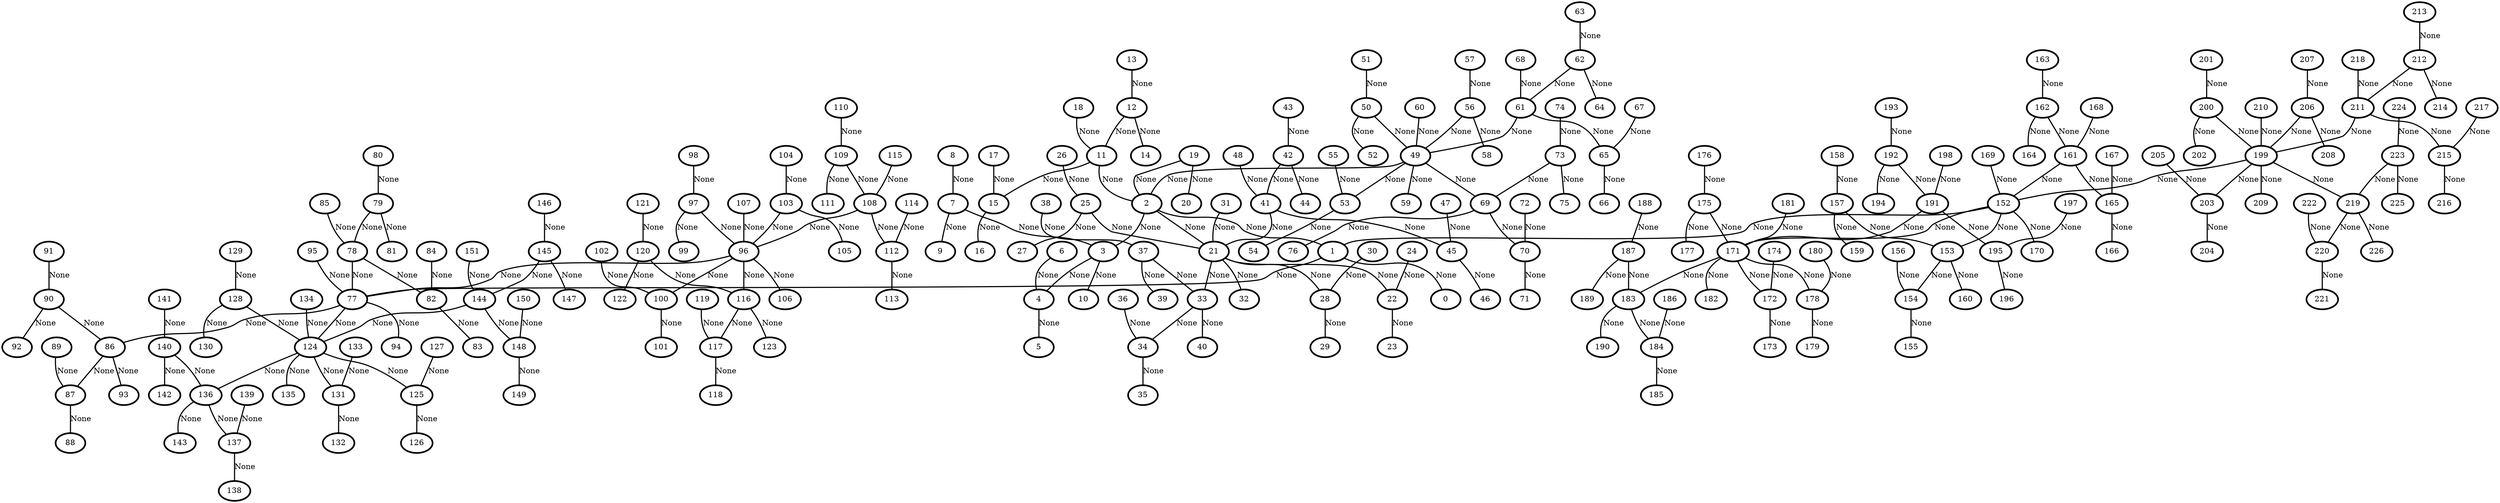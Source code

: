 graph G {
    0 [penwidth=3,label="0"]
    1 [penwidth=3,label="1"]
    2 [penwidth=3,label="2"]
    3 [penwidth=3,label="3"]
    4 [penwidth=3,label="4"]
    5 [penwidth=3,label="5"]
    6 [penwidth=3,label="6"]
    7 [penwidth=3,label="7"]
    8 [penwidth=3,label="8"]
    9 [penwidth=3,label="9"]
    10 [penwidth=3,label="10"]
    11 [penwidth=3,label="11"]
    12 [penwidth=3,label="12"]
    13 [penwidth=3,label="13"]
    14 [penwidth=3,label="14"]
    15 [penwidth=3,label="15"]
    16 [penwidth=3,label="16"]
    17 [penwidth=3,label="17"]
    18 [penwidth=3,label="18"]
    19 [penwidth=3,label="19"]
    20 [penwidth=3,label="20"]
    21 [penwidth=3,label="21"]
    22 [penwidth=3,label="22"]
    23 [penwidth=3,label="23"]
    24 [penwidth=3,label="24"]
    25 [penwidth=3,label="25"]
    26 [penwidth=3,label="26"]
    27 [penwidth=3,label="27"]
    28 [penwidth=3,label="28"]
    29 [penwidth=3,label="29"]
    30 [penwidth=3,label="30"]
    31 [penwidth=3,label="31"]
    32 [penwidth=3,label="32"]
    33 [penwidth=3,label="33"]
    34 [penwidth=3,label="34"]
    35 [penwidth=3,label="35"]
    36 [penwidth=3,label="36"]
    37 [penwidth=3,label="37"]
    38 [penwidth=3,label="38"]
    39 [penwidth=3,label="39"]
    40 [penwidth=3,label="40"]
    41 [penwidth=3,label="41"]
    42 [penwidth=3,label="42"]
    43 [penwidth=3,label="43"]
    44 [penwidth=3,label="44"]
    45 [penwidth=3,label="45"]
    46 [penwidth=3,label="46"]
    47 [penwidth=3,label="47"]
    48 [penwidth=3,label="48"]
    49 [penwidth=3,label="49"]
    50 [penwidth=3,label="50"]
    51 [penwidth=3,label="51"]
    52 [penwidth=3,label="52"]
    53 [penwidth=3,label="53"]
    54 [penwidth=3,label="54"]
    55 [penwidth=3,label="55"]
    56 [penwidth=3,label="56"]
    57 [penwidth=3,label="57"]
    58 [penwidth=3,label="58"]
    59 [penwidth=3,label="59"]
    60 [penwidth=3,label="60"]
    61 [penwidth=3,label="61"]
    62 [penwidth=3,label="62"]
    63 [penwidth=3,label="63"]
    64 [penwidth=3,label="64"]
    65 [penwidth=3,label="65"]
    66 [penwidth=3,label="66"]
    67 [penwidth=3,label="67"]
    68 [penwidth=3,label="68"]
    69 [penwidth=3,label="69"]
    70 [penwidth=3,label="70"]
    71 [penwidth=3,label="71"]
    72 [penwidth=3,label="72"]
    73 [penwidth=3,label="73"]
    74 [penwidth=3,label="74"]
    75 [penwidth=3,label="75"]
    76 [penwidth=3,label="76"]
    77 [penwidth=3,label="77"]
    78 [penwidth=3,label="78"]
    79 [penwidth=3,label="79"]
    80 [penwidth=3,label="80"]
    81 [penwidth=3,label="81"]
    82 [penwidth=3,label="82"]
    83 [penwidth=3,label="83"]
    84 [penwidth=3,label="84"]
    85 [penwidth=3,label="85"]
    86 [penwidth=3,label="86"]
    87 [penwidth=3,label="87"]
    88 [penwidth=3,label="88"]
    89 [penwidth=3,label="89"]
    90 [penwidth=3,label="90"]
    91 [penwidth=3,label="91"]
    92 [penwidth=3,label="92"]
    93 [penwidth=3,label="93"]
    94 [penwidth=3,label="94"]
    95 [penwidth=3,label="95"]
    96 [penwidth=3,label="96"]
    97 [penwidth=3,label="97"]
    98 [penwidth=3,label="98"]
    99 [penwidth=3,label="99"]
    100 [penwidth=3,label="100"]
    101 [penwidth=3,label="101"]
    102 [penwidth=3,label="102"]
    103 [penwidth=3,label="103"]
    104 [penwidth=3,label="104"]
    105 [penwidth=3,label="105"]
    106 [penwidth=3,label="106"]
    107 [penwidth=3,label="107"]
    108 [penwidth=3,label="108"]
    109 [penwidth=3,label="109"]
    110 [penwidth=3,label="110"]
    111 [penwidth=3,label="111"]
    112 [penwidth=3,label="112"]
    113 [penwidth=3,label="113"]
    114 [penwidth=3,label="114"]
    115 [penwidth=3,label="115"]
    116 [penwidth=3,label="116"]
    117 [penwidth=3,label="117"]
    118 [penwidth=3,label="118"]
    119 [penwidth=3,label="119"]
    120 [penwidth=3,label="120"]
    121 [penwidth=3,label="121"]
    122 [penwidth=3,label="122"]
    123 [penwidth=3,label="123"]
    124 [penwidth=3,label="124"]
    125 [penwidth=3,label="125"]
    126 [penwidth=3,label="126"]
    127 [penwidth=3,label="127"]
    128 [penwidth=3,label="128"]
    129 [penwidth=3,label="129"]
    130 [penwidth=3,label="130"]
    131 [penwidth=3,label="131"]
    132 [penwidth=3,label="132"]
    133 [penwidth=3,label="133"]
    134 [penwidth=3,label="134"]
    135 [penwidth=3,label="135"]
    136 [penwidth=3,label="136"]
    137 [penwidth=3,label="137"]
    138 [penwidth=3,label="138"]
    139 [penwidth=3,label="139"]
    140 [penwidth=3,label="140"]
    141 [penwidth=3,label="141"]
    142 [penwidth=3,label="142"]
    143 [penwidth=3,label="143"]
    144 [penwidth=3,label="144"]
    145 [penwidth=3,label="145"]
    146 [penwidth=3,label="146"]
    147 [penwidth=3,label="147"]
    148 [penwidth=3,label="148"]
    149 [penwidth=3,label="149"]
    150 [penwidth=3,label="150"]
    151 [penwidth=3,label="151"]
    152 [penwidth=3,label="152"]
    153 [penwidth=3,label="153"]
    154 [penwidth=3,label="154"]
    155 [penwidth=3,label="155"]
    156 [penwidth=3,label="156"]
    157 [penwidth=3,label="157"]
    158 [penwidth=3,label="158"]
    159 [penwidth=3,label="159"]
    160 [penwidth=3,label="160"]
    161 [penwidth=3,label="161"]
    162 [penwidth=3,label="162"]
    163 [penwidth=3,label="163"]
    164 [penwidth=3,label="164"]
    165 [penwidth=3,label="165"]
    166 [penwidth=3,label="166"]
    167 [penwidth=3,label="167"]
    168 [penwidth=3,label="168"]
    169 [penwidth=3,label="169"]
    170 [penwidth=3,label="170"]
    171 [penwidth=3,label="171"]
    172 [penwidth=3,label="172"]
    173 [penwidth=3,label="173"]
    174 [penwidth=3,label="174"]
    175 [penwidth=3,label="175"]
    176 [penwidth=3,label="176"]
    177 [penwidth=3,label="177"]
    178 [penwidth=3,label="178"]
    179 [penwidth=3,label="179"]
    180 [penwidth=3,label="180"]
    181 [penwidth=3,label="181"]
    182 [penwidth=3,label="182"]
    183 [penwidth=3,label="183"]
    184 [penwidth=3,label="184"]
    185 [penwidth=3,label="185"]
    186 [penwidth=3,label="186"]
    187 [penwidth=3,label="187"]
    188 [penwidth=3,label="188"]
    189 [penwidth=3,label="189"]
    190 [penwidth=3,label="190"]
    191 [penwidth=3,label="191"]
    192 [penwidth=3,label="192"]
    193 [penwidth=3,label="193"]
    194 [penwidth=3,label="194"]
    195 [penwidth=3,label="195"]
    196 [penwidth=3,label="196"]
    197 [penwidth=3,label="197"]
    198 [penwidth=3,label="198"]
    199 [penwidth=3,label="199"]
    200 [penwidth=3,label="200"]
    201 [penwidth=3,label="201"]
    202 [penwidth=3,label="202"]
    203 [penwidth=3,label="203"]
    204 [penwidth=3,label="204"]
    205 [penwidth=3,label="205"]
    206 [penwidth=3,label="206"]
    207 [penwidth=3,label="207"]
    208 [penwidth=3,label="208"]
    209 [penwidth=3,label="209"]
    210 [penwidth=3,label="210"]
    211 [penwidth=3,label="211"]
    212 [penwidth=3,label="212"]
    213 [penwidth=3,label="213"]
    214 [penwidth=3,label="214"]
    215 [penwidth=3,label="215"]
    216 [penwidth=3,label="216"]
    217 [penwidth=3,label="217"]
    218 [penwidth=3,label="218"]
    219 [penwidth=3,label="219"]
    220 [penwidth=3,label="220"]
    221 [penwidth=3,label="221"]
    222 [penwidth=3,label="222"]
    223 [penwidth=3,label="223"]
    224 [penwidth=3,label="224"]
    225 [penwidth=3,label="225"]
    226 [penwidth=3,label="226"]

    1--0 [penwidth=2,label="None"]
    2--1 [penwidth=2,label="None"]
    2--3 [penwidth=2,label="None"]
    3--4 [penwidth=2,label="None"]
    4--5 [penwidth=2,label="None"]
    6--4 [penwidth=2,label="None"]
    7--3 [penwidth=2,label="None"]
    8--7 [penwidth=2,label="None"]
    7--9 [penwidth=2,label="None"]
    3--10 [penwidth=2,label="None"]
    11--2 [penwidth=2,label="None"]
    12--11 [penwidth=2,label="None"]
    13--12 [penwidth=2,label="None"]
    12--14 [penwidth=2,label="None"]
    11--15 [penwidth=2,label="None"]
    15--16 [penwidth=2,label="None"]
    17--15 [penwidth=2,label="None"]
    18--11 [penwidth=2,label="None"]
    19--2 [penwidth=2,label="None"]
    19--20 [penwidth=2,label="None"]
    2--21 [penwidth=2,label="None"]
    21--22 [penwidth=2,label="None"]
    22--23 [penwidth=2,label="None"]
    24--22 [penwidth=2,label="None"]
    25--21 [penwidth=2,label="None"]
    26--25 [penwidth=2,label="None"]
    25--27 [penwidth=2,label="None"]
    21--28 [penwidth=2,label="None"]
    28--29 [penwidth=2,label="None"]
    30--28 [penwidth=2,label="None"]
    31--21 [penwidth=2,label="None"]
    21--32 [penwidth=2,label="None"]
    21--33 [penwidth=2,label="None"]
    33--34 [penwidth=2,label="None"]
    34--35 [penwidth=2,label="None"]
    36--34 [penwidth=2,label="None"]
    37--33 [penwidth=2,label="None"]
    38--37 [penwidth=2,label="None"]
    37--39 [penwidth=2,label="None"]
    33--40 [penwidth=2,label="None"]
    41--21 [penwidth=2,label="None"]
    42--41 [penwidth=2,label="None"]
    43--42 [penwidth=2,label="None"]
    42--44 [penwidth=2,label="None"]
    41--45 [penwidth=2,label="None"]
    45--46 [penwidth=2,label="None"]
    47--45 [penwidth=2,label="None"]
    48--41 [penwidth=2,label="None"]
    49--2 [penwidth=2,label="None"]
    50--49 [penwidth=2,label="None"]
    51--50 [penwidth=2,label="None"]
    50--52 [penwidth=2,label="None"]
    49--53 [penwidth=2,label="None"]
    53--54 [penwidth=2,label="None"]
    55--53 [penwidth=2,label="None"]
    56--49 [penwidth=2,label="None"]
    57--56 [penwidth=2,label="None"]
    56--58 [penwidth=2,label="None"]
    49--59 [penwidth=2,label="None"]
    60--49 [penwidth=2,label="None"]
    61--49 [penwidth=2,label="None"]
    62--61 [penwidth=2,label="None"]
    63--62 [penwidth=2,label="None"]
    62--64 [penwidth=2,label="None"]
    61--65 [penwidth=2,label="None"]
    65--66 [penwidth=2,label="None"]
    67--65 [penwidth=2,label="None"]
    68--61 [penwidth=2,label="None"]
    49--69 [penwidth=2,label="None"]
    69--70 [penwidth=2,label="None"]
    70--71 [penwidth=2,label="None"]
    72--70 [penwidth=2,label="None"]
    73--69 [penwidth=2,label="None"]
    74--73 [penwidth=2,label="None"]
    73--75 [penwidth=2,label="None"]
    69--76 [penwidth=2,label="None"]
    1--77 [penwidth=2,label="None"]
    78--77 [penwidth=2,label="None"]
    79--78 [penwidth=2,label="None"]
    80--79 [penwidth=2,label="None"]
    79--81 [penwidth=2,label="None"]
    78--82 [penwidth=2,label="None"]
    82--83 [penwidth=2,label="None"]
    84--82 [penwidth=2,label="None"]
    85--78 [penwidth=2,label="None"]
    77--86 [penwidth=2,label="None"]
    86--87 [penwidth=2,label="None"]
    87--88 [penwidth=2,label="None"]
    89--87 [penwidth=2,label="None"]
    90--86 [penwidth=2,label="None"]
    91--90 [penwidth=2,label="None"]
    90--92 [penwidth=2,label="None"]
    86--93 [penwidth=2,label="None"]
    77--94 [penwidth=2,label="None"]
    95--77 [penwidth=2,label="None"]
    96--77 [penwidth=2,label="None"]
    97--96 [penwidth=2,label="None"]
    98--97 [penwidth=2,label="None"]
    97--99 [penwidth=2,label="None"]
    96--100 [penwidth=2,label="None"]
    100--101 [penwidth=2,label="None"]
    102--100 [penwidth=2,label="None"]
    103--96 [penwidth=2,label="None"]
    104--103 [penwidth=2,label="None"]
    103--105 [penwidth=2,label="None"]
    96--106 [penwidth=2,label="None"]
    107--96 [penwidth=2,label="None"]
    108--96 [penwidth=2,label="None"]
    109--108 [penwidth=2,label="None"]
    110--109 [penwidth=2,label="None"]
    109--111 [penwidth=2,label="None"]
    108--112 [penwidth=2,label="None"]
    112--113 [penwidth=2,label="None"]
    114--112 [penwidth=2,label="None"]
    115--108 [penwidth=2,label="None"]
    96--116 [penwidth=2,label="None"]
    116--117 [penwidth=2,label="None"]
    117--118 [penwidth=2,label="None"]
    119--117 [penwidth=2,label="None"]
    120--116 [penwidth=2,label="None"]
    121--120 [penwidth=2,label="None"]
    120--122 [penwidth=2,label="None"]
    116--123 [penwidth=2,label="None"]
    77--124 [penwidth=2,label="None"]
    124--125 [penwidth=2,label="None"]
    125--126 [penwidth=2,label="None"]
    127--125 [penwidth=2,label="None"]
    128--124 [penwidth=2,label="None"]
    129--128 [penwidth=2,label="None"]
    128--130 [penwidth=2,label="None"]
    124--131 [penwidth=2,label="None"]
    131--132 [penwidth=2,label="None"]
    133--131 [penwidth=2,label="None"]
    134--124 [penwidth=2,label="None"]
    124--135 [penwidth=2,label="None"]
    124--136 [penwidth=2,label="None"]
    136--137 [penwidth=2,label="None"]
    137--138 [penwidth=2,label="None"]
    139--137 [penwidth=2,label="None"]
    140--136 [penwidth=2,label="None"]
    141--140 [penwidth=2,label="None"]
    140--142 [penwidth=2,label="None"]
    136--143 [penwidth=2,label="None"]
    144--124 [penwidth=2,label="None"]
    145--144 [penwidth=2,label="None"]
    146--145 [penwidth=2,label="None"]
    145--147 [penwidth=2,label="None"]
    144--148 [penwidth=2,label="None"]
    148--149 [penwidth=2,label="None"]
    150--148 [penwidth=2,label="None"]
    151--144 [penwidth=2,label="None"]
    152--1 [penwidth=2,label="None"]
    152--153 [penwidth=2,label="None"]
    153--154 [penwidth=2,label="None"]
    154--155 [penwidth=2,label="None"]
    156--154 [penwidth=2,label="None"]
    157--153 [penwidth=2,label="None"]
    158--157 [penwidth=2,label="None"]
    157--159 [penwidth=2,label="None"]
    153--160 [penwidth=2,label="None"]
    161--152 [penwidth=2,label="None"]
    162--161 [penwidth=2,label="None"]
    163--162 [penwidth=2,label="None"]
    162--164 [penwidth=2,label="None"]
    161--165 [penwidth=2,label="None"]
    165--166 [penwidth=2,label="None"]
    167--165 [penwidth=2,label="None"]
    168--161 [penwidth=2,label="None"]
    169--152 [penwidth=2,label="None"]
    152--170 [penwidth=2,label="None"]
    152--171 [penwidth=2,label="None"]
    171--172 [penwidth=2,label="None"]
    172--173 [penwidth=2,label="None"]
    174--172 [penwidth=2,label="None"]
    175--171 [penwidth=2,label="None"]
    176--175 [penwidth=2,label="None"]
    175--177 [penwidth=2,label="None"]
    171--178 [penwidth=2,label="None"]
    178--179 [penwidth=2,label="None"]
    180--178 [penwidth=2,label="None"]
    181--171 [penwidth=2,label="None"]
    171--182 [penwidth=2,label="None"]
    171--183 [penwidth=2,label="None"]
    183--184 [penwidth=2,label="None"]
    184--185 [penwidth=2,label="None"]
    186--184 [penwidth=2,label="None"]
    187--183 [penwidth=2,label="None"]
    188--187 [penwidth=2,label="None"]
    187--189 [penwidth=2,label="None"]
    183--190 [penwidth=2,label="None"]
    191--171 [penwidth=2,label="None"]
    192--191 [penwidth=2,label="None"]
    193--192 [penwidth=2,label="None"]
    192--194 [penwidth=2,label="None"]
    191--195 [penwidth=2,label="None"]
    195--196 [penwidth=2,label="None"]
    197--195 [penwidth=2,label="None"]
    198--191 [penwidth=2,label="None"]
    199--152 [penwidth=2,label="None"]
    200--199 [penwidth=2,label="None"]
    201--200 [penwidth=2,label="None"]
    200--202 [penwidth=2,label="None"]
    199--203 [penwidth=2,label="None"]
    203--204 [penwidth=2,label="None"]
    205--203 [penwidth=2,label="None"]
    206--199 [penwidth=2,label="None"]
    207--206 [penwidth=2,label="None"]
    206--208 [penwidth=2,label="None"]
    199--209 [penwidth=2,label="None"]
    210--199 [penwidth=2,label="None"]
    211--199 [penwidth=2,label="None"]
    212--211 [penwidth=2,label="None"]
    213--212 [penwidth=2,label="None"]
    212--214 [penwidth=2,label="None"]
    211--215 [penwidth=2,label="None"]
    215--216 [penwidth=2,label="None"]
    217--215 [penwidth=2,label="None"]
    218--211 [penwidth=2,label="None"]
    199--219 [penwidth=2,label="None"]
    219--220 [penwidth=2,label="None"]
    220--221 [penwidth=2,label="None"]
    222--220 [penwidth=2,label="None"]
    223--219 [penwidth=2,label="None"]
    224--223 [penwidth=2,label="None"]
    223--225 [penwidth=2,label="None"]
    219--226 [penwidth=2,label="None"]
}